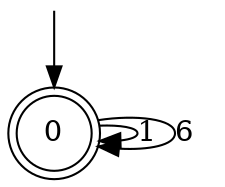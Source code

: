 digraph g {

	s0 [shape="doublecircle" label="0"];
	s0 -> s0 [label="1"];
	s0 -> s0 [label="6"];

__start0 [label="" shape="none" width="0" height="0"];
__start0 -> s0;

}
